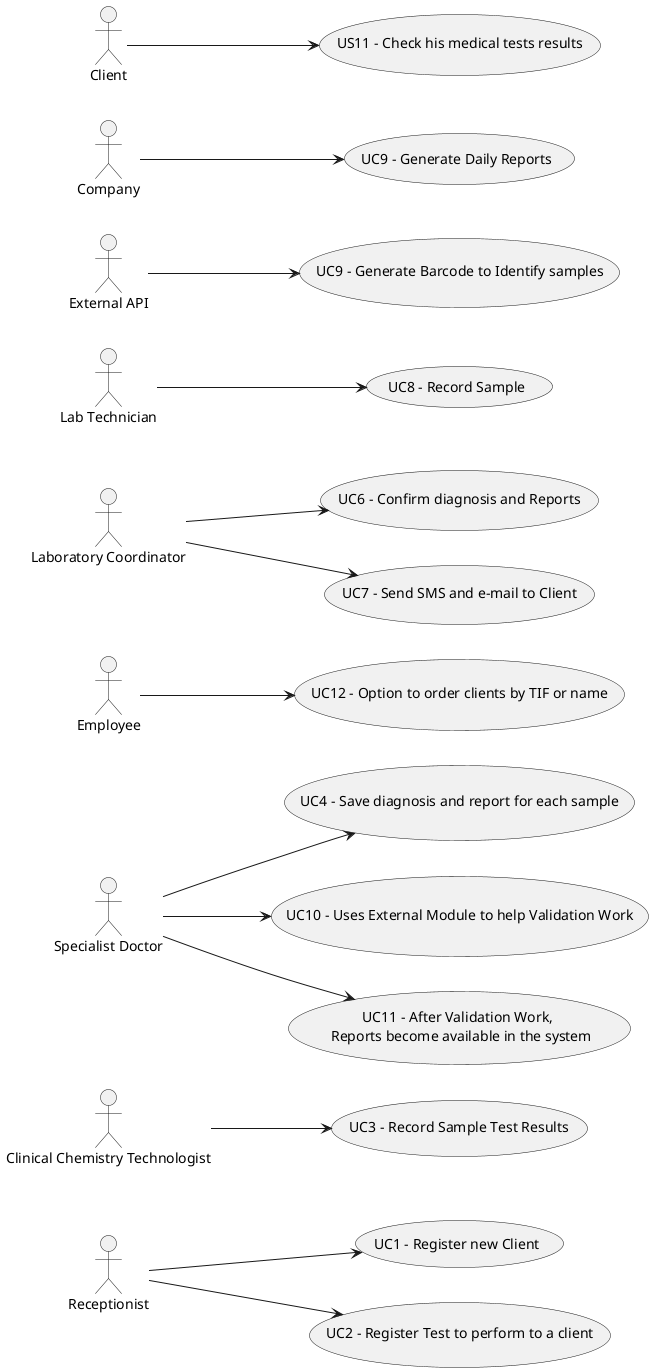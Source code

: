 @startuml
'https://plantuml.com/use-case-diagram

left to right direction
:Receptionist: as Recep
Recep --> (UC1 - Register new Client)
Recep --> (UC2 - Register Test to perform to a client)
:Clinical Chemistry Technologist: -down-> (UC3 - Record Sample Test Results)
:Specialist Doctor: --> (UC4 - Save diagnosis and report for each sample)
:Specialist Doctor: --> (UC10 - Uses External Module to help Validation Work)
:Specialist Doctor: --> (UC11 - After Validation Work, \n Reports become available in the system)

:Employee: --> (UC12 - Option to order clients by TIF or name)

:Laboratory Coordinator: as lc
(UC6 - Confirm diagnosis and Reports) as UC6
(UC7 - Send SMS and e-mail to Client) as UC7
:Lab Technician: as lt
(UC8 - Record Sample) as UC8
:External API: --> (UC9 - Generate Barcode to Identify samples)

:Company: --> (UC9 - Generate Daily Reports)
lc --> UC6
lc --> UC7

lt --> UC8


:Client: --> (US11 - Check his medical tests results)
@enduml